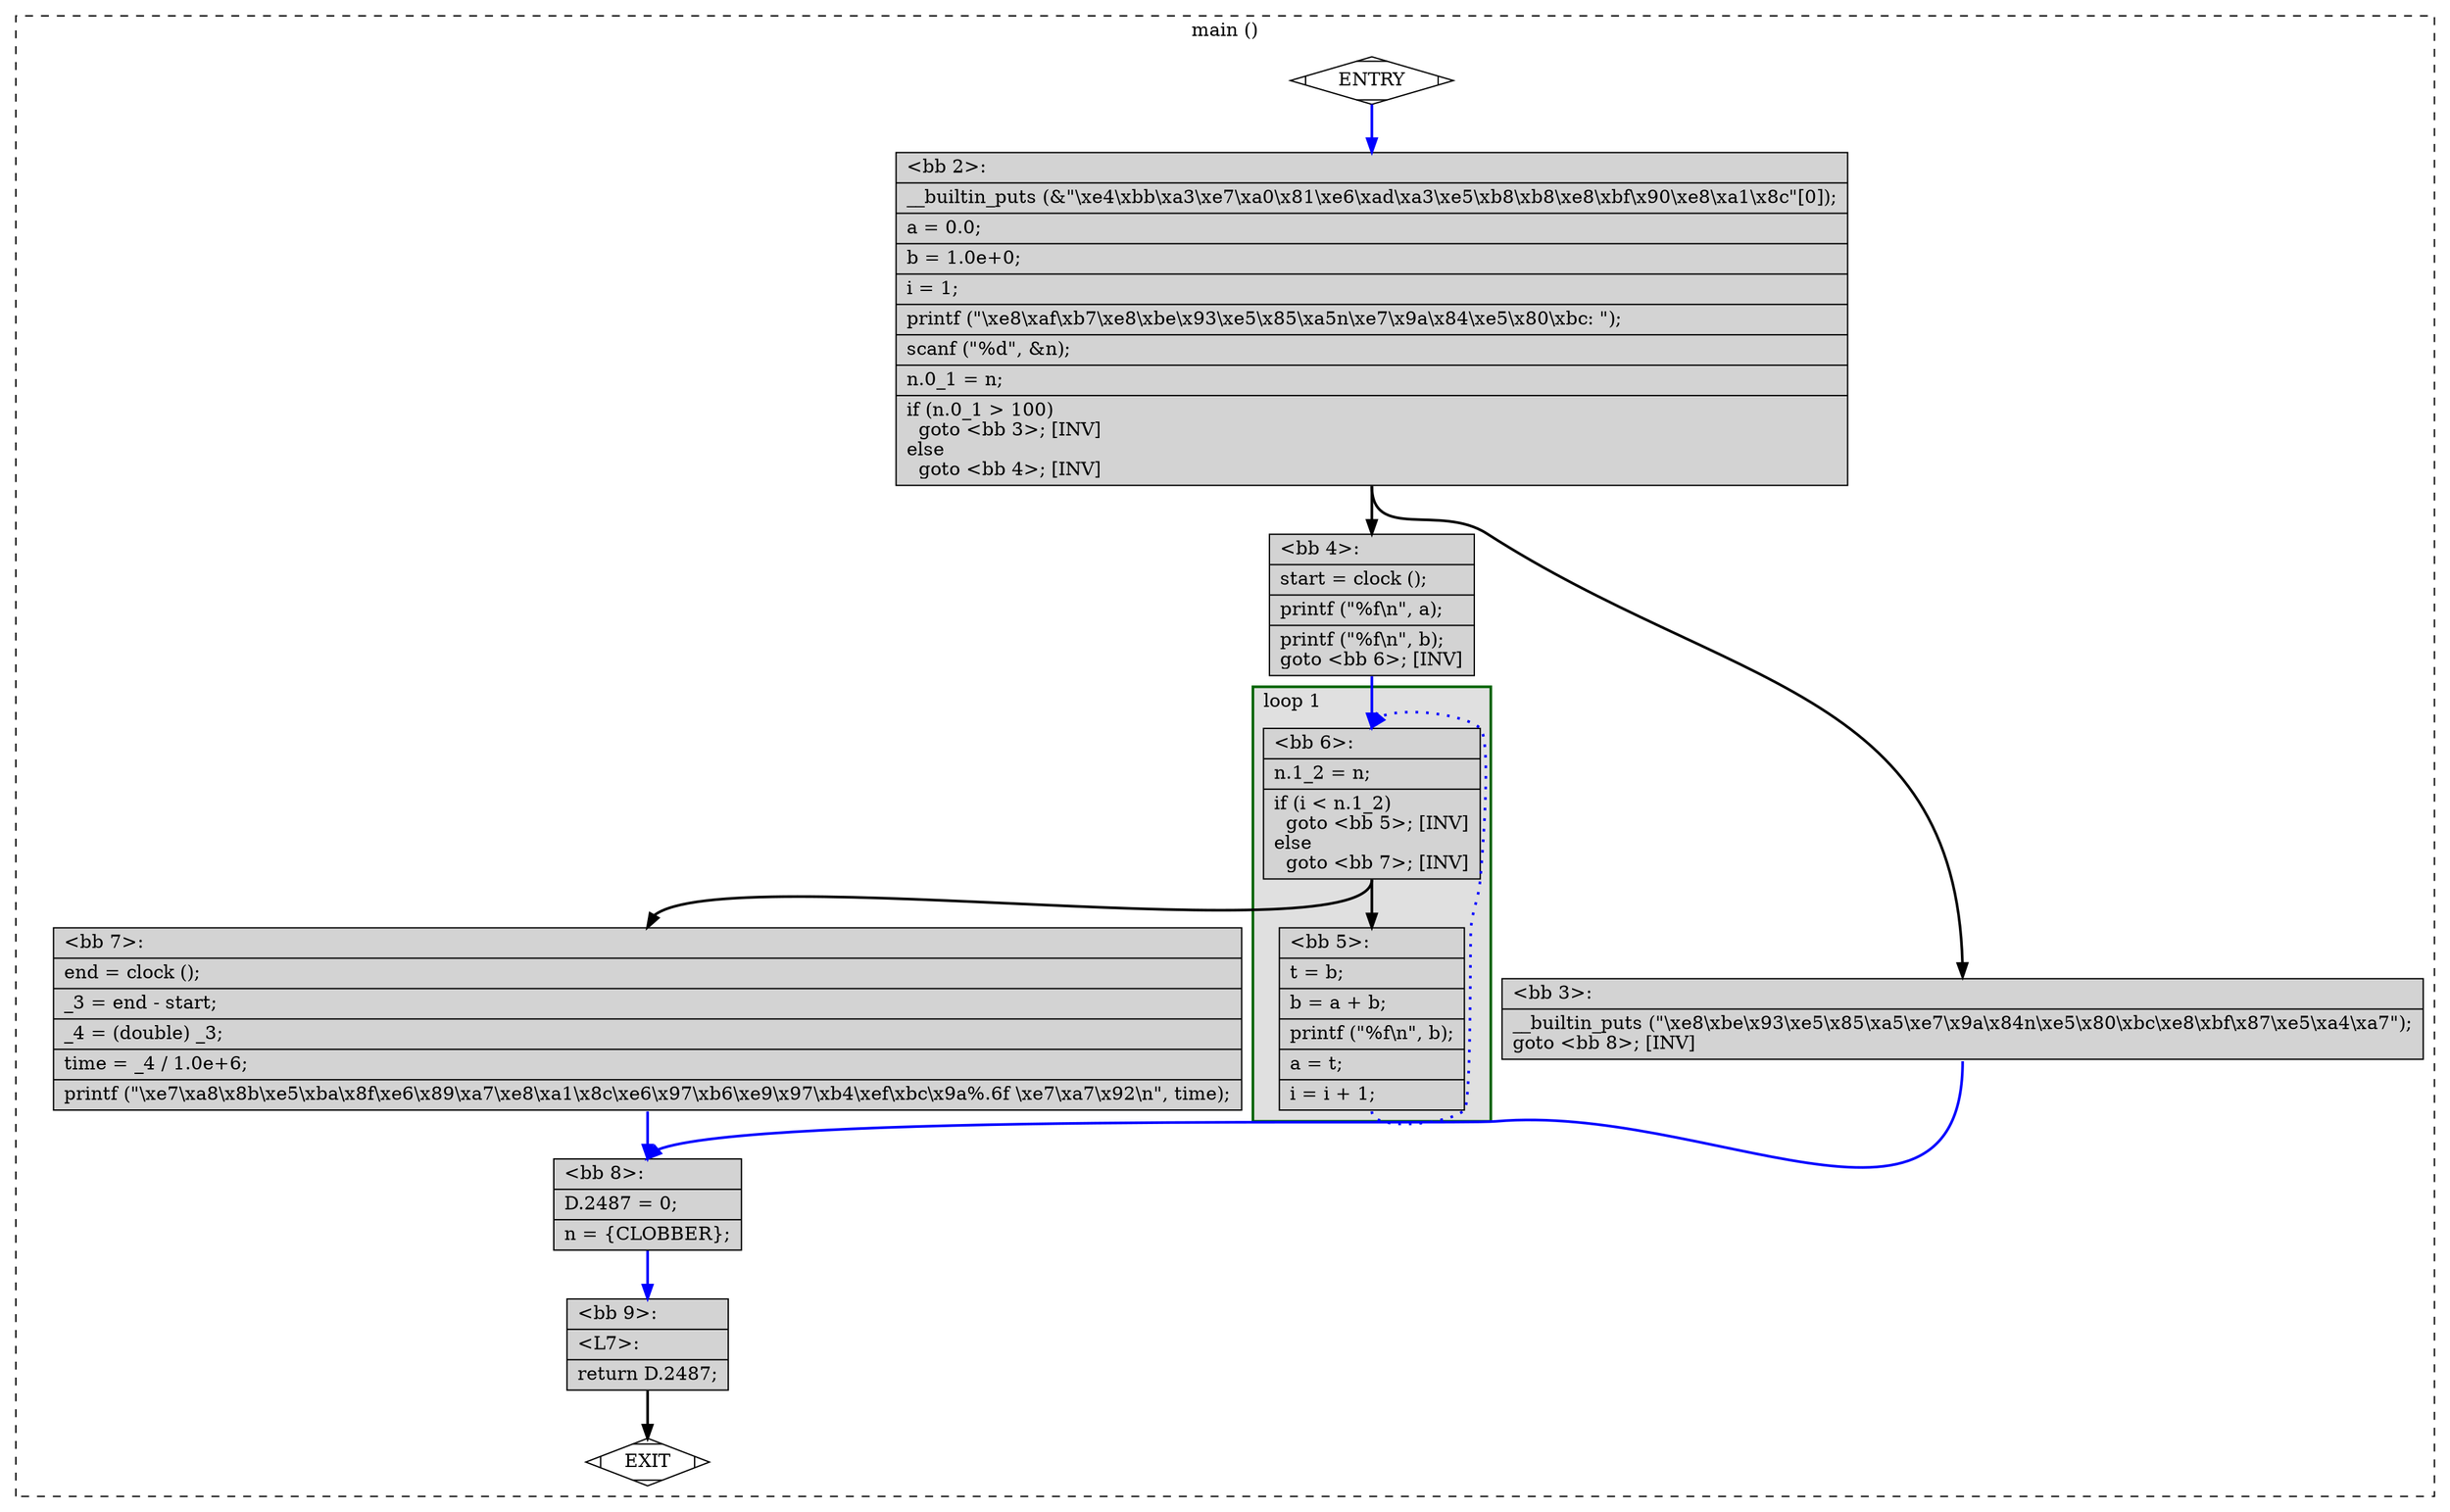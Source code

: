 digraph "a-main.c.015t.cfg" {
overlap=false;
subgraph "cluster_main" {
	style="dashed";
	color="black";
	label="main ()";
	subgraph cluster_0_1 {
	style="filled";
	color="darkgreen";
	fillcolor="grey88";
	label="loop 1";
	labeljust=l;
	penwidth=2;
	fn_0_basic_block_6 [shape=record,style=filled,fillcolor=lightgrey,label="{\<bb\ 6\>:\l\
|n.1_2\ =\ n;\l\
|if\ (i\ \<\ n.1_2)\l\
\ \ goto\ \<bb\ 5\>;\ [INV]\l\
else\l\
\ \ goto\ \<bb\ 7\>;\ [INV]\l\
}"];

	fn_0_basic_block_5 [shape=record,style=filled,fillcolor=lightgrey,label="{\<bb\ 5\>:\l\
|t\ =\ b;\l\
|b\ =\ a\ +\ b;\l\
|printf\ (\"%f\\n\",\ b);\l\
|a\ =\ t;\l\
|i\ =\ i\ +\ 1;\l\
}"];

	}
	fn_0_basic_block_0 [shape=Mdiamond,style=filled,fillcolor=white,label="ENTRY"];

	fn_0_basic_block_1 [shape=Mdiamond,style=filled,fillcolor=white,label="EXIT"];

	fn_0_basic_block_2 [shape=record,style=filled,fillcolor=lightgrey,label="{\<bb\ 2\>:\l\
|__builtin_puts\ (&\"\\xe4\\xbb\\xa3\\xe7\\xa0\\x81\\xe6\\xad\\xa3\\xe5\\xb8\\xb8\\xe8\\xbf\\x90\\xe8\\xa1\\x8c\"[0]);\l\
|a\ =\ 0.0;\l\
|b\ =\ 1.0e+0;\l\
|i\ =\ 1;\l\
|printf\ (\"\\xe8\\xaf\\xb7\\xe8\\xbe\\x93\\xe5\\x85\\xa5n\\xe7\\x9a\\x84\\xe5\\x80\\xbc:\ \");\l\
|scanf\ (\"%d\",\ &n);\l\
|n.0_1\ =\ n;\l\
|if\ (n.0_1\ \>\ 100)\l\
\ \ goto\ \<bb\ 3\>;\ [INV]\l\
else\l\
\ \ goto\ \<bb\ 4\>;\ [INV]\l\
}"];

	fn_0_basic_block_3 [shape=record,style=filled,fillcolor=lightgrey,label="{\<bb\ 3\>:\l\
|__builtin_puts\ (\"\\xe8\\xbe\\x93\\xe5\\x85\\xa5\\xe7\\x9a\\x84n\\xe5\\x80\\xbc\\xe8\\xbf\\x87\\xe5\\xa4\\xa7\");\l\
goto\ \<bb\ 8\>;\ [INV]\l\
}"];

	fn_0_basic_block_4 [shape=record,style=filled,fillcolor=lightgrey,label="{\<bb\ 4\>:\l\
|start\ =\ clock\ ();\l\
|printf\ (\"%f\\n\",\ a);\l\
|printf\ (\"%f\\n\",\ b);\l\
goto\ \<bb\ 6\>;\ [INV]\l\
}"];

	fn_0_basic_block_7 [shape=record,style=filled,fillcolor=lightgrey,label="{\<bb\ 7\>:\l\
|end\ =\ clock\ ();\l\
|_3\ =\ end\ -\ start;\l\
|_4\ =\ (double)\ _3;\l\
|time\ =\ _4\ /\ 1.0e+6;\l\
|printf\ (\"\\xe7\\xa8\\x8b\\xe5\\xba\\x8f\\xe6\\x89\\xa7\\xe8\\xa1\\x8c\\xe6\\x97\\xb6\\xe9\\x97\\xb4\\xef\\xbc\\x9a%.6f\ \\xe7\\xa7\\x92\\n\",\ time);\l\
}"];

	fn_0_basic_block_8 [shape=record,style=filled,fillcolor=lightgrey,label="{\<bb\ 8\>:\l\
|D.2487\ =\ 0;\l\
|n\ =\ \{CLOBBER\};\l\
}"];

	fn_0_basic_block_9 [shape=record,style=filled,fillcolor=lightgrey,label="{\<bb\ 9\>:\l\
|\<L7\>:\l\
|return\ D.2487;\l\
}"];

	fn_0_basic_block_0:s -> fn_0_basic_block_2:n [style="solid,bold",color=blue,weight=100,constraint=true];
	fn_0_basic_block_2:s -> fn_0_basic_block_3:n [style="solid,bold",color=black,weight=10,constraint=true];
	fn_0_basic_block_2:s -> fn_0_basic_block_4:n [style="solid,bold",color=black,weight=10,constraint=true];
	fn_0_basic_block_3:s -> fn_0_basic_block_8:n [style="solid,bold",color=blue,weight=100,constraint=true];
	fn_0_basic_block_4:s -> fn_0_basic_block_6:n [style="solid,bold",color=blue,weight=100,constraint=true];
	fn_0_basic_block_5:s -> fn_0_basic_block_6:n [style="dotted,bold",color=blue,weight=10,constraint=false];
	fn_0_basic_block_6:s -> fn_0_basic_block_5:n [style="solid,bold",color=black,weight=10,constraint=true];
	fn_0_basic_block_6:s -> fn_0_basic_block_7:n [style="solid,bold",color=black,weight=10,constraint=true];
	fn_0_basic_block_7:s -> fn_0_basic_block_8:n [style="solid,bold",color=blue,weight=100,constraint=true];
	fn_0_basic_block_8:s -> fn_0_basic_block_9:n [style="solid,bold",color=blue,weight=100,constraint=true];
	fn_0_basic_block_9:s -> fn_0_basic_block_1:n [style="solid,bold",color=black,weight=10,constraint=true];
	fn_0_basic_block_0:s -> fn_0_basic_block_1:n [style="invis",constraint=true];
}
}
